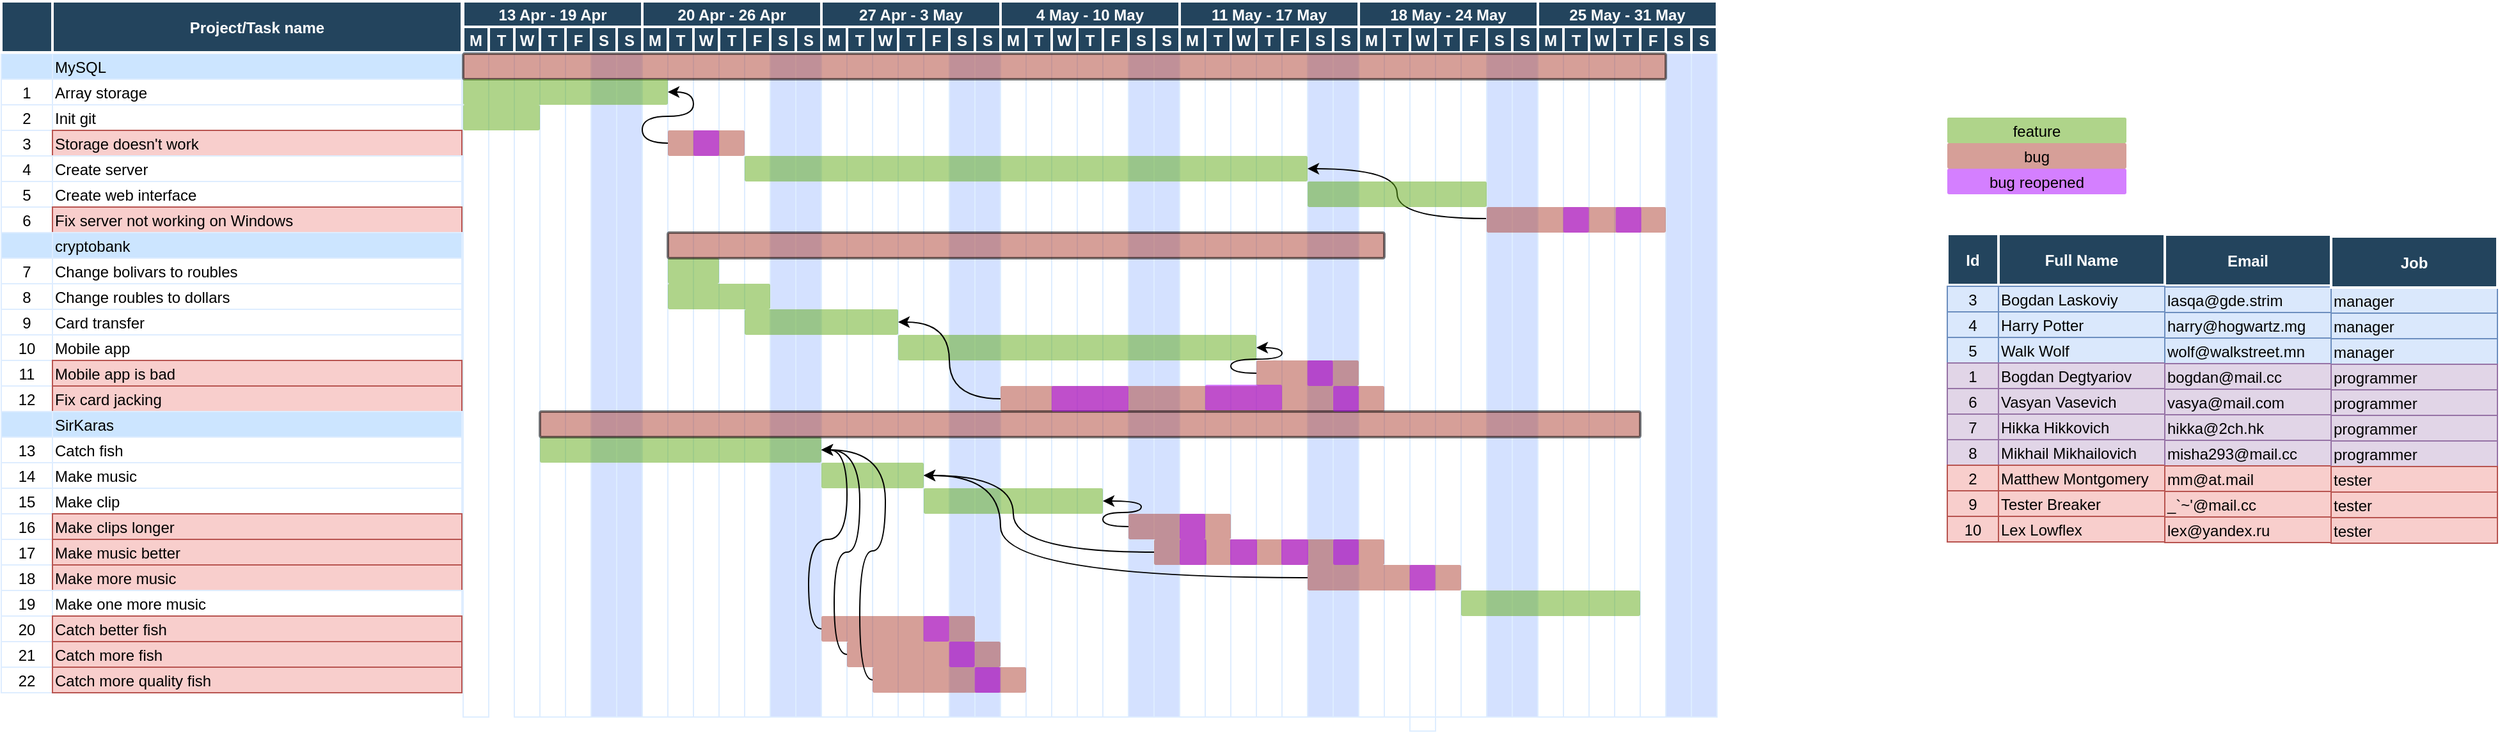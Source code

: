 <mxfile version="10.7.0" type="github"><diagram id="sPiFSer9G3Gj3i5RmoDb" name="Page-1"><mxGraphModel dx="526" dy="247" grid="1" gridSize="10" guides="1" tooltips="1" connect="1" arrows="1" fold="1" page="1" pageScale="1" pageWidth="827" pageHeight="1169" math="0" shadow="0"><root><mxCell id="0"/><mxCell id="1" parent="0"/><mxCell id="JUZjat0PNEvbsmvgzNyq-65" value="Full Name" style="fillColor=#23445D;strokeColor=#FFFFFF;strokeWidth=2;fontColor=#FFFFFF;fontStyle=1" vertex="1" parent="1"><mxGeometry x="1820" y="202" width="130" height="40" as="geometry"/></mxCell><mxCell id="JUZjat0PNEvbsmvgzNyq-66" value="Id" style="fillColor=#23445D;strokeColor=#FFFFFF;strokeWidth=2;fontColor=#FFFFFF;fontStyle=1" vertex="1" parent="1"><mxGeometry x="1780.0" y="202" width="40" height="40" as="geometry"/></mxCell><mxCell id="JUZjat0PNEvbsmvgzNyq-78" value="Email" style="fillColor=#23445D;strokeColor=#FFFFFF;strokeWidth=2;fontColor=#FFFFFF;fontStyle=1" vertex="1" parent="1"><mxGeometry x="1950" y="202.5" width="130" height="40" as="geometry"/></mxCell><mxCell id="yR-0nHCI41G1WMCRhAzL-170" value="" style="strokeColor=#DEEDFF" parent="1" vertex="1"><mxGeometry x="1400.0" y="60.0" width="20" height="520" as="geometry"/></mxCell><mxCell id="yR-0nHCI41G1WMCRhAzL-281" value="M" style="fillColor=#23445D;strokeColor=#FFFFFF;strokeWidth=2;fontColor=#FFFFFF;fontStyle=1" parent="1" vertex="1"><mxGeometry x="620.0" y="40.0" width="20" height="20" as="geometry"/></mxCell><mxCell id="yR-0nHCI41G1WMCRhAzL-6" value="" style="strokeColor=#DEEDFF" parent="1" vertex="1"><mxGeometry x="620.0" y="60.0" width="20" height="520" as="geometry"/></mxCell><mxCell id="yR-0nHCI41G1WMCRhAzL-7" value="" style="strokeColor=#DEEDFF;fillColor=#CCE5FF" parent="1" vertex="1"><mxGeometry x="259.0" y="61.0" width="40" height="20" as="geometry"/></mxCell><mxCell id="yR-0nHCI41G1WMCRhAzL-8" value="MySQL" style="align=left;strokeColor=#DEEDFF;fillColor=#CCE5FF" parent="1" vertex="1"><mxGeometry x="299.0" y="61.0" width="320.0" height="20" as="geometry"/></mxCell><mxCell id="yR-0nHCI41G1WMCRhAzL-12" value="1" style="strokeColor=#DEEDFF" parent="1" vertex="1"><mxGeometry x="259.0" y="81.0" width="40" height="20" as="geometry"/></mxCell><mxCell id="yR-0nHCI41G1WMCRhAzL-13" value="Array storage" style="align=left;strokeColor=#DEEDFF" parent="1" vertex="1"><mxGeometry x="299.0" y="81.0" width="320.0" height="20.0" as="geometry"/></mxCell><mxCell id="yR-0nHCI41G1WMCRhAzL-17" value="2" style="strokeColor=#DEEDFF" parent="1" vertex="1"><mxGeometry x="259.0" y="101.0" width="40" height="20" as="geometry"/></mxCell><mxCell id="yR-0nHCI41G1WMCRhAzL-18" value="Init git" style="align=left;strokeColor=#DEEDFF" parent="1" vertex="1"><mxGeometry x="299.0" y="101.0" width="320" height="20" as="geometry"/></mxCell><mxCell id="yR-0nHCI41G1WMCRhAzL-22" value="3" style="strokeColor=#DEEDFF" parent="1" vertex="1"><mxGeometry x="259.0" y="121.0" width="40" height="20" as="geometry"/></mxCell><mxCell id="yR-0nHCI41G1WMCRhAzL-23" value="Storage doesn't work" style="align=left;strokeColor=#b85450;fillColor=#f8cecc;" parent="1" vertex="1"><mxGeometry x="299.0" y="121.0" width="320.0" height="20" as="geometry"/></mxCell><mxCell id="yR-0nHCI41G1WMCRhAzL-27" value="4" style="strokeColor=#DEEDFF" parent="1" vertex="1"><mxGeometry x="259.0" y="141.0" width="40" height="20" as="geometry"/></mxCell><mxCell id="yR-0nHCI41G1WMCRhAzL-28" value="Create server" style="align=left;strokeColor=#DEEDFF" parent="1" vertex="1"><mxGeometry x="299.0" y="141.0" width="320.0" height="20" as="geometry"/></mxCell><mxCell id="yR-0nHCI41G1WMCRhAzL-32" value="5" style="strokeColor=#DEEDFF" parent="1" vertex="1"><mxGeometry x="259.0" y="161.0" width="40" height="20" as="geometry"/></mxCell><mxCell id="yR-0nHCI41G1WMCRhAzL-33" value="Create web interface" style="align=left;strokeColor=#DEEDFF" parent="1" vertex="1"><mxGeometry x="299.0" y="161.0" width="320.0" height="20" as="geometry"/></mxCell><mxCell id="yR-0nHCI41G1WMCRhAzL-37" value="6" style="strokeColor=#DEEDFF" parent="1" vertex="1"><mxGeometry x="259.0" y="181.0" width="40" height="20" as="geometry"/></mxCell><mxCell id="yR-0nHCI41G1WMCRhAzL-38" value="Fix server not working on Windows" style="align=left;strokeColor=#b85450;fillColor=#f8cecc;" parent="1" vertex="1"><mxGeometry x="299.0" y="181.0" width="320.0" height="20" as="geometry"/></mxCell><mxCell id="yR-0nHCI41G1WMCRhAzL-42" value="" style="strokeColor=#DEEDFF;fillColor=#CCE5FF" parent="1" vertex="1"><mxGeometry x="259.0" y="201.0" width="40" height="20" as="geometry"/></mxCell><mxCell id="yR-0nHCI41G1WMCRhAzL-43" value="cryptobank" style="align=left;strokeColor=#DEEDFF;fillColor=#CCE5FF" parent="1" vertex="1"><mxGeometry x="299.0" y="201.0" width="320.0" height="20.0" as="geometry"/></mxCell><mxCell id="yR-0nHCI41G1WMCRhAzL-47" value="7" style="strokeColor=#DEEDFF" parent="1" vertex="1"><mxGeometry x="259.0" y="221.0" width="40" height="20" as="geometry"/></mxCell><mxCell id="yR-0nHCI41G1WMCRhAzL-48" value="Change bolivars to roubles" style="align=left;strokeColor=#DEEDFF" parent="1" vertex="1"><mxGeometry x="299.0" y="221.0" width="320.0" height="20" as="geometry"/></mxCell><mxCell id="yR-0nHCI41G1WMCRhAzL-52" value="8" style="strokeColor=#DEEDFF" parent="1" vertex="1"><mxGeometry x="259.0" y="241.0" width="40" height="20" as="geometry"/></mxCell><mxCell id="yR-0nHCI41G1WMCRhAzL-53" value="Change roubles to dollars" style="align=left;strokeColor=#DEEDFF" parent="1" vertex="1"><mxGeometry x="299.0" y="241.0" width="320.0" height="20" as="geometry"/></mxCell><mxCell id="yR-0nHCI41G1WMCRhAzL-57" value="9" style="strokeColor=#DEEDFF" parent="1" vertex="1"><mxGeometry x="259.0" y="261.0" width="40" height="20" as="geometry"/></mxCell><mxCell id="yR-0nHCI41G1WMCRhAzL-58" value="Card transfer" style="align=left;strokeColor=#DEEDFF" parent="1" vertex="1"><mxGeometry x="299.0" y="261.0" width="320" height="20" as="geometry"/></mxCell><mxCell id="yR-0nHCI41G1WMCRhAzL-62" value="10" style="strokeColor=#DEEDFF" parent="1" vertex="1"><mxGeometry x="259.0" y="281.0" width="40" height="20" as="geometry"/></mxCell><mxCell id="yR-0nHCI41G1WMCRhAzL-63" value="Mobile app" style="align=left;strokeColor=#DEEDFF" parent="1" vertex="1"><mxGeometry x="299.0" y="281.0" width="320" height="20" as="geometry"/></mxCell><mxCell id="yR-0nHCI41G1WMCRhAzL-67" value="11" style="strokeColor=#DEEDFF" parent="1" vertex="1"><mxGeometry x="259.0" y="301.0" width="40" height="20" as="geometry"/></mxCell><mxCell id="yR-0nHCI41G1WMCRhAzL-68" value="Mobile app is bad" style="align=left;strokeColor=#b85450;fillColor=#f8cecc;" parent="1" vertex="1"><mxGeometry x="299.0" y="301.0" width="320.0" height="20" as="geometry"/></mxCell><mxCell id="yR-0nHCI41G1WMCRhAzL-72" value="12" style="strokeColor=#DEEDFF;fillColor=#FFFFFF" parent="1" vertex="1"><mxGeometry x="259" y="321.0" width="40" height="20" as="geometry"/></mxCell><mxCell id="yR-0nHCI41G1WMCRhAzL-73" value="Fix card jacking" style="align=left;strokeColor=#b85450;fillColor=#f8cecc;" parent="1" vertex="1"><mxGeometry x="299" y="321.0" width="320.0" height="20" as="geometry"/></mxCell><mxCell id="yR-0nHCI41G1WMCRhAzL-77" value="" style="strokeColor=#DEEDFF;fillColor=#CCE5FF" parent="1" vertex="1"><mxGeometry x="259" y="341.0" width="40" height="20" as="geometry"/></mxCell><mxCell id="yR-0nHCI41G1WMCRhAzL-78" value="SirKaras" style="align=left;strokeColor=#DEEDFF;fillColor=#CCE5FF" parent="1" vertex="1"><mxGeometry x="299" y="341.0" width="320.0" height="20" as="geometry"/></mxCell><mxCell id="yR-0nHCI41G1WMCRhAzL-82" value="13" style="strokeColor=#DEEDFF" parent="1" vertex="1"><mxGeometry x="259.0" y="361.0" width="40" height="20" as="geometry"/></mxCell><mxCell id="yR-0nHCI41G1WMCRhAzL-83" value="Catch fish" style="align=left;strokeColor=#DEEDFF" parent="1" vertex="1"><mxGeometry x="299.0" y="361.0" width="320.0" height="20" as="geometry"/></mxCell><mxCell id="yR-0nHCI41G1WMCRhAzL-87" value="14" style="strokeColor=#DEEDFF" parent="1" vertex="1"><mxGeometry x="259.0" y="381.0" width="40" height="20" as="geometry"/></mxCell><mxCell id="yR-0nHCI41G1WMCRhAzL-88" value="Make music" style="align=left;strokeColor=#DEEDFF" parent="1" vertex="1"><mxGeometry x="299.0" y="381.0" width="320.0" height="20" as="geometry"/></mxCell><mxCell id="yR-0nHCI41G1WMCRhAzL-92" value="15" style="strokeColor=#DEEDFF" parent="1" vertex="1"><mxGeometry x="259.0" y="401.0" width="40" height="20" as="geometry"/></mxCell><mxCell id="yR-0nHCI41G1WMCRhAzL-93" value="Make clip" style="align=left;strokeColor=#DEEDFF" parent="1" vertex="1"><mxGeometry x="299.0" y="401.0" width="320.0" height="20" as="geometry"/></mxCell><mxCell id="yR-0nHCI41G1WMCRhAzL-97" value="16" style="strokeColor=#DEEDFF" parent="1" vertex="1"><mxGeometry x="259.0" y="421.0" width="40" height="20" as="geometry"/></mxCell><mxCell id="yR-0nHCI41G1WMCRhAzL-98" value="Make clips longer" style="align=left;strokeColor=#b85450;fillColor=#f8cecc;" parent="1" vertex="1"><mxGeometry x="299.0" y="421.0" width="320.0" height="20" as="geometry"/></mxCell><mxCell id="yR-0nHCI41G1WMCRhAzL-102" value="17" style="strokeColor=#DEEDFF" parent="1" vertex="1"><mxGeometry x="259.0" y="441.0" width="40" height="20" as="geometry"/></mxCell><mxCell id="yR-0nHCI41G1WMCRhAzL-103" value="Make music better" style="align=left;strokeColor=#b85450;fillColor=#f8cecc;" parent="1" vertex="1"><mxGeometry x="299.0" y="441.0" width="320.0" height="20" as="geometry"/></mxCell><mxCell id="yR-0nHCI41G1WMCRhAzL-107" value="18" style="strokeColor=#DEEDFF" parent="1" vertex="1"><mxGeometry x="259.0" y="461.0" width="40" height="20" as="geometry"/></mxCell><mxCell id="yR-0nHCI41G1WMCRhAzL-108" value="Make more music" style="align=left;strokeColor=#b85450;fillColor=#f8cecc;" parent="1" vertex="1"><mxGeometry x="299.0" y="461.0" width="320.0" height="20" as="geometry"/></mxCell><mxCell id="yR-0nHCI41G1WMCRhAzL-112" value="19" style="strokeColor=#DEEDFF" parent="1" vertex="1"><mxGeometry x="259.0" y="481.0" width="40" height="20" as="geometry"/></mxCell><mxCell id="yR-0nHCI41G1WMCRhAzL-113" value="Make one more music" style="align=left;strokeColor=#DEEDFF" parent="1" vertex="1"><mxGeometry x="299.0" y="481.0" width="320.0" height="20" as="geometry"/></mxCell><mxCell id="yR-0nHCI41G1WMCRhAzL-117" value="20" style="strokeColor=#DEEDFF" parent="1" vertex="1"><mxGeometry x="259.0" y="501.0" width="40" height="20" as="geometry"/></mxCell><mxCell id="yR-0nHCI41G1WMCRhAzL-118" value="Catch better fish" style="align=left;strokeColor=#b85450;fillColor=#f8cecc;" parent="1" vertex="1"><mxGeometry x="299.0" y="501.0" width="320.0" height="20" as="geometry"/></mxCell><mxCell id="yR-0nHCI41G1WMCRhAzL-122" value="21" style="strokeColor=#DEEDFF" parent="1" vertex="1"><mxGeometry x="259.0" y="521.0" width="40" height="20" as="geometry"/></mxCell><mxCell id="yR-0nHCI41G1WMCRhAzL-123" value="Catch more fish" style="align=left;strokeColor=#b85450;fillColor=#f8cecc;" parent="1" vertex="1"><mxGeometry x="299.0" y="521.0" width="320.0" height="20" as="geometry"/></mxCell><mxCell id="yR-0nHCI41G1WMCRhAzL-127" value="22" style="strokeColor=#DEEDFF" parent="1" vertex="1"><mxGeometry x="259.0" y="541.0" width="40" height="20" as="geometry"/></mxCell><mxCell id="yR-0nHCI41G1WMCRhAzL-128" value="Catch more quality fish" style="align=left;strokeColor=#b85450;fillColor=#f8cecc;" parent="1" vertex="1"><mxGeometry x="299.0" y="541.0" width="320.0" height="20" as="geometry"/></mxCell><mxCell id="yR-0nHCI41G1WMCRhAzL-132" value="" style="strokeColor=#DEEDFF" parent="1" vertex="1"><mxGeometry x="1360.0" y="71.0" width="20" height="520" as="geometry"/></mxCell><mxCell id="yR-0nHCI41G1WMCRhAzL-133" value="" style="strokeColor=#DEEDFF" parent="1" vertex="1"><mxGeometry x="660.0" y="60.0" width="20" height="520" as="geometry"/></mxCell><mxCell id="yR-0nHCI41G1WMCRhAzL-134" value="" style="strokeColor=#DEEDFF" parent="1" vertex="1"><mxGeometry x="680.0" y="60.0" width="20" height="520" as="geometry"/></mxCell><mxCell id="yR-0nHCI41G1WMCRhAzL-135" value="" style="strokeColor=#DEEDFF" parent="1" vertex="1"><mxGeometry x="700.0" y="60.0" width="20" height="520" as="geometry"/></mxCell><mxCell id="yR-0nHCI41G1WMCRhAzL-136" value="" style="strokeColor=#DEEDFF;fillColor=#D4E1FF" parent="1" vertex="1"><mxGeometry x="720.0" y="60.0" width="20" height="520" as="geometry"/></mxCell><mxCell id="yR-0nHCI41G1WMCRhAzL-137" value="" style="strokeColor=#DEEDFF;fillColor=#D4E1FF" parent="1" vertex="1"><mxGeometry x="740.0" y="60.0" width="20" height="520" as="geometry"/></mxCell><mxCell id="yR-0nHCI41G1WMCRhAzL-138" value="" style="strokeColor=#DEEDFF" parent="1" vertex="1"><mxGeometry x="760.0" y="60.0" width="20" height="520" as="geometry"/></mxCell><mxCell id="yR-0nHCI41G1WMCRhAzL-139" value="" style="strokeColor=#DEEDFF" parent="1" vertex="1"><mxGeometry x="780.0" y="60.0" width="20" height="520" as="geometry"/></mxCell><mxCell id="yR-0nHCI41G1WMCRhAzL-140" value="" style="strokeColor=#DEEDFF" parent="1" vertex="1"><mxGeometry x="800.0" y="60.0" width="20" height="520" as="geometry"/></mxCell><mxCell id="yR-0nHCI41G1WMCRhAzL-141" value="" style="strokeColor=#DEEDFF" parent="1" vertex="1"><mxGeometry x="820.0" y="60.0" width="20" height="520" as="geometry"/></mxCell><mxCell id="yR-0nHCI41G1WMCRhAzL-142" value="" style="strokeColor=#DEEDFF" parent="1" vertex="1"><mxGeometry x="840.0" y="60.0" width="20" height="520" as="geometry"/></mxCell><mxCell id="yR-0nHCI41G1WMCRhAzL-143" value="" style="strokeColor=#DEEDFF;fillColor=#D4E1FF" parent="1" vertex="1"><mxGeometry x="860.0" y="60.0" width="20" height="520" as="geometry"/></mxCell><mxCell id="yR-0nHCI41G1WMCRhAzL-144" value="" style="strokeColor=#DEEDFF;fillColor=#D4E1FF" parent="1" vertex="1"><mxGeometry x="880.0" y="60.0" width="20" height="520" as="geometry"/></mxCell><mxCell id="yR-0nHCI41G1WMCRhAzL-145" value="" style="strokeColor=#DEEDFF" parent="1" vertex="1"><mxGeometry x="900.0" y="60.0" width="20" height="520" as="geometry"/></mxCell><mxCell id="yR-0nHCI41G1WMCRhAzL-146" value="" style="strokeColor=#DEEDFF" parent="1" vertex="1"><mxGeometry x="920.0" y="60.0" width="20" height="520" as="geometry"/></mxCell><mxCell id="yR-0nHCI41G1WMCRhAzL-147" value="" style="strokeColor=#DEEDFF" parent="1" vertex="1"><mxGeometry x="940.0" y="60.0" width="20" height="520" as="geometry"/></mxCell><mxCell id="yR-0nHCI41G1WMCRhAzL-148" value="" style="strokeColor=#DEEDFF" parent="1" vertex="1"><mxGeometry x="960.0" y="60.0" width="20" height="520" as="geometry"/></mxCell><mxCell id="yR-0nHCI41G1WMCRhAzL-149" value="" style="strokeColor=#DEEDFF" parent="1" vertex="1"><mxGeometry x="980.0" y="60.0" width="20" height="520" as="geometry"/></mxCell><mxCell id="yR-0nHCI41G1WMCRhAzL-150" value="" style="strokeColor=#DEEDFF;fillColor=#D4E1FF" parent="1" vertex="1"><mxGeometry x="1000.0" y="60.0" width="20" height="520" as="geometry"/></mxCell><mxCell id="yR-0nHCI41G1WMCRhAzL-151" value="" style="strokeColor=#DEEDFF;fillColor=#D4E1FF" parent="1" vertex="1"><mxGeometry x="1020.0" y="60.0" width="20" height="520" as="geometry"/></mxCell><mxCell id="yR-0nHCI41G1WMCRhAzL-152" value="" style="strokeColor=#DEEDFF" parent="1" vertex="1"><mxGeometry x="1040.0" y="60.0" width="20" height="520" as="geometry"/></mxCell><mxCell id="yR-0nHCI41G1WMCRhAzL-153" value="" style="strokeColor=#DEEDFF" parent="1" vertex="1"><mxGeometry x="1060.0" y="60.0" width="20" height="520" as="geometry"/></mxCell><mxCell id="yR-0nHCI41G1WMCRhAzL-154" value="" style="strokeColor=#DEEDFF" parent="1" vertex="1"><mxGeometry x="1080.0" y="60.0" width="20" height="520" as="geometry"/></mxCell><mxCell id="yR-0nHCI41G1WMCRhAzL-155" value="" style="strokeColor=#DEEDFF" parent="1" vertex="1"><mxGeometry x="1100.0" y="60.0" width="20" height="520" as="geometry"/></mxCell><mxCell id="yR-0nHCI41G1WMCRhAzL-156" value="" style="strokeColor=#DEEDFF" parent="1" vertex="1"><mxGeometry x="1120.0" y="60.0" width="20" height="520" as="geometry"/></mxCell><mxCell id="yR-0nHCI41G1WMCRhAzL-157" value="" style="strokeColor=#DEEDFF;fillColor=#D4E1FF" parent="1" vertex="1"><mxGeometry x="1140.0" y="60.0" width="20" height="520" as="geometry"/></mxCell><mxCell id="yR-0nHCI41G1WMCRhAzL-158" value="" style="strokeColor=#DEEDFF;fillColor=#D4E1FF" parent="1" vertex="1"><mxGeometry x="1160.0" y="60.0" width="20" height="520" as="geometry"/></mxCell><mxCell id="yR-0nHCI41G1WMCRhAzL-159" value="" style="strokeColor=#DEEDFF" parent="1" vertex="1"><mxGeometry x="1180.0" y="60.0" width="20" height="520" as="geometry"/></mxCell><mxCell id="yR-0nHCI41G1WMCRhAzL-160" value="" style="strokeColor=#DEEDFF" parent="1" vertex="1"><mxGeometry x="1200.0" y="60.0" width="20" height="520" as="geometry"/></mxCell><mxCell id="yR-0nHCI41G1WMCRhAzL-161" value="" style="strokeColor=#DEEDFF" parent="1" vertex="1"><mxGeometry x="1220.0" y="60.0" width="20" height="520" as="geometry"/></mxCell><mxCell id="yR-0nHCI41G1WMCRhAzL-162" value="" style="strokeColor=#DEEDFF" parent="1" vertex="1"><mxGeometry x="1240.0" y="60.0" width="20" height="520" as="geometry"/></mxCell><mxCell id="yR-0nHCI41G1WMCRhAzL-163" value="" style="strokeColor=#DEEDFF" parent="1" vertex="1"><mxGeometry x="1260.0" y="60.0" width="20" height="520" as="geometry"/></mxCell><mxCell id="yR-0nHCI41G1WMCRhAzL-164" value="" style="strokeColor=#DEEDFF;fillColor=#D4E1FF" parent="1" vertex="1"><mxGeometry x="1280.0" y="60.0" width="20" height="520" as="geometry"/></mxCell><mxCell id="yR-0nHCI41G1WMCRhAzL-165" value="" style="strokeColor=#DEEDFF;fillColor=#D4E1FF" parent="1" vertex="1"><mxGeometry x="1300.0" y="60.0" width="20" height="520" as="geometry"/></mxCell><mxCell id="yR-0nHCI41G1WMCRhAzL-166" value="" style="strokeColor=#DEEDFF" parent="1" vertex="1"><mxGeometry x="1320.0" y="60.0" width="20" height="520" as="geometry"/></mxCell><mxCell id="yR-0nHCI41G1WMCRhAzL-167" value="" style="strokeColor=#DEEDFF" parent="1" vertex="1"><mxGeometry x="1340.0" y="60.0" width="20" height="520" as="geometry"/></mxCell><mxCell id="yR-0nHCI41G1WMCRhAzL-168" value="" style="strokeColor=#DEEDFF" parent="1" vertex="1"><mxGeometry x="1360.0" y="60.0" width="20" height="520" as="geometry"/></mxCell><mxCell id="yR-0nHCI41G1WMCRhAzL-169" value="" style="strokeColor=#DEEDFF" parent="1" vertex="1"><mxGeometry x="1380.0" y="60.0" width="20" height="520" as="geometry"/></mxCell><mxCell id="JUZjat0PNEvbsmvgzNyq-3" style="edgeStyle=orthogonalEdgeStyle;curved=1;orthogonalLoop=1;jettySize=auto;html=1;exitX=1;exitY=0.25;exitDx=0;exitDy=0;entryX=1;entryY=0.5;entryDx=0;entryDy=0;entryPerimeter=0;" edge="1" parent="1" source="yR-0nHCI41G1WMCRhAzL-170" target="yR-0nHCI41G1WMCRhAzL-251"><mxGeometry relative="1" as="geometry"><Array as="points"><mxPoint x="1350" y="190"/><mxPoint x="1350" y="151"/></Array></mxGeometry></mxCell><mxCell id="yR-0nHCI41G1WMCRhAzL-171" value="" style="strokeColor=#DEEDFF;fillColor=#D4E1FF" parent="1" vertex="1"><mxGeometry x="1420.0" y="60.0" width="20" height="520" as="geometry"/></mxCell><mxCell id="yR-0nHCI41G1WMCRhAzL-172" value="" style="strokeColor=#DEEDFF;fillColor=#D4E1FF" parent="1" vertex="1"><mxGeometry x="1440.0" y="60.0" width="20" height="520" as="geometry"/></mxCell><mxCell id="yR-0nHCI41G1WMCRhAzL-173" value="" style="strokeColor=#DEEDFF" parent="1" vertex="1"><mxGeometry x="1460.0" y="60.0" width="20" height="520" as="geometry"/></mxCell><mxCell id="yR-0nHCI41G1WMCRhAzL-174" value="" style="strokeColor=#DEEDFF" parent="1" vertex="1"><mxGeometry x="1480.0" y="60.0" width="20" height="520" as="geometry"/></mxCell><mxCell id="yR-0nHCI41G1WMCRhAzL-175" value="" style="strokeColor=#DEEDFF" parent="1" vertex="1"><mxGeometry x="1500.0" y="60.0" width="20" height="520" as="geometry"/></mxCell><mxCell id="yR-0nHCI41G1WMCRhAzL-176" value="" style="strokeColor=#DEEDFF" parent="1" vertex="1"><mxGeometry x="1520.0" y="60.0" width="20" height="520" as="geometry"/></mxCell><mxCell id="yR-0nHCI41G1WMCRhAzL-177" value="" style="strokeColor=#DEEDFF" parent="1" vertex="1"><mxGeometry x="1540.0" y="60.0" width="20" height="520" as="geometry"/></mxCell><mxCell id="yR-0nHCI41G1WMCRhAzL-178" value="" style="strokeColor=#DEEDFF;fillColor=#D4E1FF" parent="1" vertex="1"><mxGeometry x="1560.0" y="60.0" width="20" height="520" as="geometry"/></mxCell><mxCell id="yR-0nHCI41G1WMCRhAzL-179" value="" style="strokeColor=#DEEDFF;fillColor=#D4E1FF" parent="1" vertex="1"><mxGeometry x="1580.0" y="60.0" width="20" height="520" as="geometry"/></mxCell><mxCell id="yR-0nHCI41G1WMCRhAzL-180" value="Project/Task name" style="fillColor=#23445D;strokeColor=#FFFFFF;strokeWidth=2;fontColor=#FFFFFF;fontStyle=1" parent="1" vertex="1"><mxGeometry x="299.0" y="20" width="320" height="40" as="geometry"/></mxCell><mxCell id="yR-0nHCI41G1WMCRhAzL-181" value="" style="fillColor=#23445D;strokeColor=#FFFFFF;strokeWidth=2;fontColor=#FFFFFF;fontStyle=1" parent="1" vertex="1"><mxGeometry x="259.0" y="20" width="40" height="40" as="geometry"/></mxCell><mxCell id="yR-0nHCI41G1WMCRhAzL-182" value="13 Apr - 19 Apr" style="fillColor=#23445D;strokeColor=#FFFFFF;strokeWidth=2;fontColor=#FFFFFF;fontStyle=1" parent="1" vertex="1"><mxGeometry x="620.0" y="20.0" width="140" height="20" as="geometry"/></mxCell><mxCell id="yR-0nHCI41G1WMCRhAzL-184" value="T" style="fillColor=#23445D;strokeColor=#FFFFFF;strokeWidth=2;fontColor=#FFFFFF;fontStyle=1" parent="1" vertex="1"><mxGeometry x="640.0" y="40.0" width="20" height="20" as="geometry"/></mxCell><mxCell id="yR-0nHCI41G1WMCRhAzL-185" value="W" style="fillColor=#23445D;strokeColor=#FFFFFF;strokeWidth=2;fontColor=#FFFFFF;fontStyle=1" parent="1" vertex="1"><mxGeometry x="660.0" y="40.0" width="20" height="20" as="geometry"/></mxCell><mxCell id="yR-0nHCI41G1WMCRhAzL-186" value="T" style="fillColor=#23445D;strokeColor=#FFFFFF;strokeWidth=2;fontColor=#FFFFFF;fontStyle=1" parent="1" vertex="1"><mxGeometry x="680.0" y="40.0" width="20" height="20" as="geometry"/></mxCell><mxCell id="yR-0nHCI41G1WMCRhAzL-187" value="F" style="fillColor=#23445D;strokeColor=#FFFFFF;strokeWidth=2;fontColor=#FFFFFF;fontStyle=1" parent="1" vertex="1"><mxGeometry x="700.0" y="40.0" width="20" height="20" as="geometry"/></mxCell><mxCell id="yR-0nHCI41G1WMCRhAzL-188" value="S" style="fillColor=#23445D;strokeColor=#FFFFFF;strokeWidth=2;fontColor=#FFFFFF;fontStyle=1" parent="1" vertex="1"><mxGeometry x="720.0" y="40.0" width="20" height="20" as="geometry"/></mxCell><mxCell id="yR-0nHCI41G1WMCRhAzL-189" value="S" style="fillColor=#23445D;strokeColor=#FFFFFF;strokeWidth=2;fontColor=#FFFFFF;fontStyle=1" parent="1" vertex="1"><mxGeometry x="740.0" y="40.0" width="20" height="20" as="geometry"/></mxCell><mxCell id="yR-0nHCI41G1WMCRhAzL-193" value="20 Apr - 26 Apr" style="fillColor=#23445D;strokeColor=#FFFFFF;strokeWidth=2;fontColor=#FFFFFF;fontStyle=1" parent="1" vertex="1"><mxGeometry x="760.0" y="20.0" width="140" height="20" as="geometry"/></mxCell><mxCell id="yR-0nHCI41G1WMCRhAzL-194" value="M" style="fillColor=#23445D;strokeColor=#FFFFFF;strokeWidth=2;fontColor=#FFFFFF;fontStyle=1" parent="1" vertex="1"><mxGeometry x="760.0" y="40.0" width="20" height="20" as="geometry"/></mxCell><mxCell id="yR-0nHCI41G1WMCRhAzL-195" value="T" style="fillColor=#23445D;strokeColor=#FFFFFF;strokeWidth=2;fontColor=#FFFFFF;fontStyle=1" parent="1" vertex="1"><mxGeometry x="780.0" y="40.0" width="20" height="20" as="geometry"/></mxCell><mxCell id="yR-0nHCI41G1WMCRhAzL-196" value="W" style="fillColor=#23445D;strokeColor=#FFFFFF;strokeWidth=2;fontColor=#FFFFFF;fontStyle=1" parent="1" vertex="1"><mxGeometry x="800.0" y="40.0" width="20" height="20" as="geometry"/></mxCell><mxCell id="yR-0nHCI41G1WMCRhAzL-197" value="T" style="fillColor=#23445D;strokeColor=#FFFFFF;strokeWidth=2;fontColor=#FFFFFF;fontStyle=1" parent="1" vertex="1"><mxGeometry x="820.0" y="40.0" width="20" height="20" as="geometry"/></mxCell><mxCell id="yR-0nHCI41G1WMCRhAzL-198" value="F" style="fillColor=#23445D;strokeColor=#FFFFFF;strokeWidth=2;fontColor=#FFFFFF;fontStyle=1" parent="1" vertex="1"><mxGeometry x="840.0" y="40.0" width="20" height="20" as="geometry"/></mxCell><mxCell id="yR-0nHCI41G1WMCRhAzL-199" value="S" style="fillColor=#23445D;strokeColor=#FFFFFF;strokeWidth=2;fontColor=#FFFFFF;fontStyle=1" parent="1" vertex="1"><mxGeometry x="860.0" y="40.0" width="20" height="20" as="geometry"/></mxCell><mxCell id="yR-0nHCI41G1WMCRhAzL-200" value="S" style="fillColor=#23445D;strokeColor=#FFFFFF;strokeWidth=2;fontColor=#FFFFFF;fontStyle=1" parent="1" vertex="1"><mxGeometry x="880.0" y="40.0" width="20" height="20" as="geometry"/></mxCell><mxCell id="yR-0nHCI41G1WMCRhAzL-201" value="27 Apr - 3 May" style="fillColor=#23445D;strokeColor=#FFFFFF;strokeWidth=2;fontColor=#FFFFFF;fontStyle=1" parent="1" vertex="1"><mxGeometry x="900.0" y="20.0" width="140" height="20" as="geometry"/></mxCell><mxCell id="yR-0nHCI41G1WMCRhAzL-202" value="M" style="fillColor=#23445D;strokeColor=#FFFFFF;strokeWidth=2;fontColor=#FFFFFF;fontStyle=1" parent="1" vertex="1"><mxGeometry x="900.0" y="40.0" width="20" height="20" as="geometry"/></mxCell><mxCell id="yR-0nHCI41G1WMCRhAzL-203" value="T" style="fillColor=#23445D;strokeColor=#FFFFFF;strokeWidth=2;fontColor=#FFFFFF;fontStyle=1" parent="1" vertex="1"><mxGeometry x="920.0" y="40.0" width="20" height="20" as="geometry"/></mxCell><mxCell id="yR-0nHCI41G1WMCRhAzL-204" value="W" style="fillColor=#23445D;strokeColor=#FFFFFF;strokeWidth=2;fontColor=#FFFFFF;fontStyle=1" parent="1" vertex="1"><mxGeometry x="940.0" y="40.0" width="20" height="20" as="geometry"/></mxCell><mxCell id="yR-0nHCI41G1WMCRhAzL-205" value="T" style="fillColor=#23445D;strokeColor=#FFFFFF;strokeWidth=2;fontColor=#FFFFFF;fontStyle=1" parent="1" vertex="1"><mxGeometry x="960.0" y="40.0" width="20" height="20" as="geometry"/></mxCell><mxCell id="yR-0nHCI41G1WMCRhAzL-206" value="F" style="fillColor=#23445D;strokeColor=#FFFFFF;strokeWidth=2;fontColor=#FFFFFF;fontStyle=1" parent="1" vertex="1"><mxGeometry x="980.0" y="40.0" width="20" height="20" as="geometry"/></mxCell><mxCell id="yR-0nHCI41G1WMCRhAzL-207" value="S" style="fillColor=#23445D;strokeColor=#FFFFFF;strokeWidth=2;fontColor=#FFFFFF;fontStyle=1" parent="1" vertex="1"><mxGeometry x="1000.0" y="40.0" width="20" height="20" as="geometry"/></mxCell><mxCell id="yR-0nHCI41G1WMCRhAzL-208" value="S" style="fillColor=#23445D;strokeColor=#FFFFFF;strokeWidth=2;fontColor=#FFFFFF;fontStyle=1" parent="1" vertex="1"><mxGeometry x="1020.0" y="40.0" width="20" height="20" as="geometry"/></mxCell><mxCell id="yR-0nHCI41G1WMCRhAzL-209" value="4 May - 10 May" style="fillColor=#23445D;strokeColor=#FFFFFF;strokeWidth=2;fontColor=#FFFFFF;fontStyle=1" parent="1" vertex="1"><mxGeometry x="1040.0" y="20.0" width="140" height="20" as="geometry"/></mxCell><mxCell id="yR-0nHCI41G1WMCRhAzL-210" value="M" style="fillColor=#23445D;strokeColor=#FFFFFF;strokeWidth=2;fontColor=#FFFFFF;fontStyle=1" parent="1" vertex="1"><mxGeometry x="1040.0" y="40.0" width="20" height="20" as="geometry"/></mxCell><mxCell id="yR-0nHCI41G1WMCRhAzL-211" value="T" style="fillColor=#23445D;strokeColor=#FFFFFF;strokeWidth=2;fontColor=#FFFFFF;fontStyle=1" parent="1" vertex="1"><mxGeometry x="1060.0" y="40.0" width="20" height="20" as="geometry"/></mxCell><mxCell id="yR-0nHCI41G1WMCRhAzL-212" value="W" style="fillColor=#23445D;strokeColor=#FFFFFF;strokeWidth=2;fontColor=#FFFFFF;fontStyle=1" parent="1" vertex="1"><mxGeometry x="1080.0" y="40.0" width="20" height="20" as="geometry"/></mxCell><mxCell id="yR-0nHCI41G1WMCRhAzL-213" value="T" style="fillColor=#23445D;strokeColor=#FFFFFF;strokeWidth=2;fontColor=#FFFFFF;fontStyle=1" parent="1" vertex="1"><mxGeometry x="1100.0" y="40.0" width="20" height="20" as="geometry"/></mxCell><mxCell id="yR-0nHCI41G1WMCRhAzL-214" value="F" style="fillColor=#23445D;strokeColor=#FFFFFF;strokeWidth=2;fontColor=#FFFFFF;fontStyle=1" parent="1" vertex="1"><mxGeometry x="1120.0" y="40" width="20" height="20" as="geometry"/></mxCell><mxCell id="yR-0nHCI41G1WMCRhAzL-215" value="S" style="fillColor=#23445D;strokeColor=#FFFFFF;strokeWidth=2;fontColor=#FFFFFF;fontStyle=1" parent="1" vertex="1"><mxGeometry x="1140.0" y="40" width="20" height="20" as="geometry"/></mxCell><mxCell id="yR-0nHCI41G1WMCRhAzL-216" value="S" style="fillColor=#23445D;strokeColor=#FFFFFF;strokeWidth=2;fontColor=#FFFFFF;fontStyle=1" parent="1" vertex="1"><mxGeometry x="1160.0" y="40" width="20" height="20" as="geometry"/></mxCell><mxCell id="yR-0nHCI41G1WMCRhAzL-217" value="11 May - 17 May" style="fillColor=#23445D;strokeColor=#FFFFFF;strokeWidth=2;fontColor=#FFFFFF;fontStyle=1" parent="1" vertex="1"><mxGeometry x="1180.0" y="20.0" width="140" height="20" as="geometry"/></mxCell><mxCell id="yR-0nHCI41G1WMCRhAzL-218" value="M" style="fillColor=#23445D;strokeColor=#FFFFFF;strokeWidth=2;fontColor=#FFFFFF;fontStyle=1" parent="1" vertex="1"><mxGeometry x="1180.0" y="40.0" width="20" height="20" as="geometry"/></mxCell><mxCell id="yR-0nHCI41G1WMCRhAzL-219" value="T" style="fillColor=#23445D;strokeColor=#FFFFFF;strokeWidth=2;fontColor=#FFFFFF;fontStyle=1" parent="1" vertex="1"><mxGeometry x="1200.0" y="40.0" width="20" height="20" as="geometry"/></mxCell><mxCell id="yR-0nHCI41G1WMCRhAzL-220" value="W" style="fillColor=#23445D;strokeColor=#FFFFFF;strokeWidth=2;fontColor=#FFFFFF;fontStyle=1" parent="1" vertex="1"><mxGeometry x="1220.0" y="40.0" width="20" height="20" as="geometry"/></mxCell><mxCell id="yR-0nHCI41G1WMCRhAzL-221" value="T" style="fillColor=#23445D;strokeColor=#FFFFFF;strokeWidth=2;fontColor=#FFFFFF;fontStyle=1" parent="1" vertex="1"><mxGeometry x="1240.0" y="40.0" width="20" height="20" as="geometry"/></mxCell><mxCell id="yR-0nHCI41G1WMCRhAzL-222" value="F" style="fillColor=#23445D;strokeColor=#FFFFFF;strokeWidth=2;fontColor=#FFFFFF;fontStyle=1" parent="1" vertex="1"><mxGeometry x="1260.0" y="40" width="20" height="20" as="geometry"/></mxCell><mxCell id="yR-0nHCI41G1WMCRhAzL-223" value="S" style="fillColor=#23445D;strokeColor=#FFFFFF;strokeWidth=2;fontColor=#FFFFFF;fontStyle=1" parent="1" vertex="1"><mxGeometry x="1280.0" y="40" width="20" height="20" as="geometry"/></mxCell><mxCell id="yR-0nHCI41G1WMCRhAzL-224" value="S" style="fillColor=#23445D;strokeColor=#FFFFFF;strokeWidth=2;fontColor=#FFFFFF;fontStyle=1" parent="1" vertex="1"><mxGeometry x="1300.0" y="40" width="20" height="20" as="geometry"/></mxCell><mxCell id="yR-0nHCI41G1WMCRhAzL-225" value="18 May - 24 May" style="fillColor=#23445D;strokeColor=#FFFFFF;strokeWidth=2;fontColor=#FFFFFF;fontStyle=1" parent="1" vertex="1"><mxGeometry x="1320.0" y="20" width="140" height="20" as="geometry"/></mxCell><mxCell id="yR-0nHCI41G1WMCRhAzL-226" value="M" style="fillColor=#23445D;strokeColor=#FFFFFF;strokeWidth=2;fontColor=#FFFFFF;fontStyle=1" parent="1" vertex="1"><mxGeometry x="1320.0" y="40" width="20" height="20" as="geometry"/></mxCell><mxCell id="yR-0nHCI41G1WMCRhAzL-227" value="T" style="fillColor=#23445D;strokeColor=#FFFFFF;strokeWidth=2;fontColor=#FFFFFF;fontStyle=1" parent="1" vertex="1"><mxGeometry x="1340.0" y="40" width="20" height="20" as="geometry"/></mxCell><mxCell id="yR-0nHCI41G1WMCRhAzL-228" value="W" style="fillColor=#23445D;strokeColor=#FFFFFF;strokeWidth=2;fontColor=#FFFFFF;fontStyle=1" parent="1" vertex="1"><mxGeometry x="1360.0" y="40" width="20" height="20" as="geometry"/></mxCell><mxCell id="yR-0nHCI41G1WMCRhAzL-229" value="T" style="fillColor=#23445D;strokeColor=#FFFFFF;strokeWidth=2;fontColor=#FFFFFF;fontStyle=1" parent="1" vertex="1"><mxGeometry x="1380.0" y="40" width="20" height="20" as="geometry"/></mxCell><mxCell id="yR-0nHCI41G1WMCRhAzL-230" value="F" style="fillColor=#23445D;strokeColor=#FFFFFF;strokeWidth=2;fontColor=#FFFFFF;fontStyle=1" parent="1" vertex="1"><mxGeometry x="1400.0" y="40" width="20" height="20" as="geometry"/></mxCell><mxCell id="yR-0nHCI41G1WMCRhAzL-231" value="S" style="fillColor=#23445D;strokeColor=#FFFFFF;strokeWidth=2;fontColor=#FFFFFF;fontStyle=1" parent="1" vertex="1"><mxGeometry x="1420.0" y="40" width="20" height="20" as="geometry"/></mxCell><mxCell id="yR-0nHCI41G1WMCRhAzL-232" value="S" style="fillColor=#23445D;strokeColor=#FFFFFF;strokeWidth=2;fontColor=#FFFFFF;fontStyle=1" parent="1" vertex="1"><mxGeometry x="1440.0" y="40" width="20" height="20" as="geometry"/></mxCell><mxCell id="yR-0nHCI41G1WMCRhAzL-233" value="25 May - 31 May" style="fillColor=#23445D;strokeColor=#FFFFFF;strokeWidth=2;fontColor=#FFFFFF;fontStyle=1" parent="1" vertex="1"><mxGeometry x="1460.0" y="20.0" width="140" height="20" as="geometry"/></mxCell><mxCell id="yR-0nHCI41G1WMCRhAzL-234" value="M" style="fillColor=#23445D;strokeColor=#FFFFFF;strokeWidth=2;fontColor=#FFFFFF;fontStyle=1" parent="1" vertex="1"><mxGeometry x="1460.0" y="40.0" width="20" height="20" as="geometry"/></mxCell><mxCell id="yR-0nHCI41G1WMCRhAzL-235" value="T" style="fillColor=#23445D;strokeColor=#FFFFFF;strokeWidth=2;fontColor=#FFFFFF;fontStyle=1" parent="1" vertex="1"><mxGeometry x="1480.0" y="40.0" width="20" height="20" as="geometry"/></mxCell><mxCell id="yR-0nHCI41G1WMCRhAzL-236" value="W" style="fillColor=#23445D;strokeColor=#FFFFFF;strokeWidth=2;fontColor=#FFFFFF;fontStyle=1" parent="1" vertex="1"><mxGeometry x="1500.0" y="40.0" width="20" height="20" as="geometry"/></mxCell><mxCell id="yR-0nHCI41G1WMCRhAzL-237" value="T" style="fillColor=#23445D;strokeColor=#FFFFFF;strokeWidth=2;fontColor=#FFFFFF;fontStyle=1" parent="1" vertex="1"><mxGeometry x="1520.0" y="40.0" width="20" height="20" as="geometry"/></mxCell><mxCell id="yR-0nHCI41G1WMCRhAzL-238" value="F" style="fillColor=#23445D;strokeColor=#FFFFFF;strokeWidth=2;fontColor=#FFFFFF;fontStyle=1" parent="1" vertex="1"><mxGeometry x="1540.0" y="40.0" width="20" height="20" as="geometry"/></mxCell><mxCell id="yR-0nHCI41G1WMCRhAzL-239" value="S" style="fillColor=#23445D;strokeColor=#FFFFFF;strokeWidth=2;fontColor=#FFFFFF;fontStyle=1" parent="1" vertex="1"><mxGeometry x="1560.0" y="40.0" width="20" height="20" as="geometry"/></mxCell><mxCell id="yR-0nHCI41G1WMCRhAzL-240" value="S" style="fillColor=#23445D;strokeColor=#FFFFFF;strokeWidth=2;fontColor=#FFFFFF;fontStyle=1" parent="1" vertex="1"><mxGeometry x="1580.0" y="40.0" width="20" height="20" as="geometry"/></mxCell><mxCell id="yR-0nHCI41G1WMCRhAzL-241" value="" style="shape=mxgraph.flowchart.process;fillColor=#AE4132;strokeColor=#000000;strokeWidth=2;opacity=50" parent="1" vertex="1"><mxGeometry x="620.0" y="61.0" width="940.0" height="20.0" as="geometry"/></mxCell><mxCell id="yR-0nHCI41G1WMCRhAzL-244" value="" style="shape=mxgraph.flowchart.process;fillColor=#60a917;strokeColor=none;strokeWidth=2;opacity=50;fontColor=#ffffff;" parent="1" vertex="1"><mxGeometry x="620" y="101" width="60" height="20" as="geometry"/></mxCell><mxCell id="JUZjat0PNEvbsmvgzNyq-2" style="edgeStyle=orthogonalEdgeStyle;orthogonalLoop=1;jettySize=auto;html=1;exitX=0;exitY=0.5;exitDx=0;exitDy=0;exitPerimeter=0;entryX=1;entryY=0.5;entryDx=0;entryDy=0;entryPerimeter=0;curved=1;" edge="1" parent="1" source="yR-0nHCI41G1WMCRhAzL-245" target="yR-0nHCI41G1WMCRhAzL-284"><mxGeometry relative="1" as="geometry"><Array as="points"><mxPoint x="760" y="131"/><mxPoint x="760" y="110"/><mxPoint x="800" y="110"/><mxPoint x="800" y="91"/></Array></mxGeometry></mxCell><mxCell id="yR-0nHCI41G1WMCRhAzL-245" value="" style="shape=mxgraph.flowchart.process;fillColor=#AE4132;strokeColor=none;strokeWidth=2;opacity=50" parent="1" vertex="1"><mxGeometry x="780" y="121" width="60" height="20" as="geometry"/></mxCell><mxCell id="yR-0nHCI41G1WMCRhAzL-246" value="" style="shape=mxgraph.flowchart.process;fillColor=#60a917;strokeColor=none;strokeWidth=2;opacity=50;fontColor=#ffffff;" parent="1" vertex="1"><mxGeometry x="1280" y="161" width="140" height="20" as="geometry"/></mxCell><mxCell id="yR-0nHCI41G1WMCRhAzL-247" value="" style="shape=mxgraph.flowchart.process;fillColor=#AE4132;strokeColor=none;strokeWidth=2;opacity=50" parent="1" vertex="1"><mxGeometry x="1420" y="181" width="140" height="20" as="geometry"/></mxCell><mxCell id="yR-0nHCI41G1WMCRhAzL-251" value="" style="shape=mxgraph.flowchart.process;fillColor=#60a917;strokeColor=none;strokeWidth=2;opacity=50;fontColor=#ffffff;" parent="1" vertex="1"><mxGeometry x="840" y="141" width="440" height="20" as="geometry"/></mxCell><mxCell id="yR-0nHCI41G1WMCRhAzL-254" value="" style="shape=mxgraph.flowchart.process;fillColor=#60a917;strokeColor=none;strokeWidth=2;opacity=50;fontColor=#ffffff;" parent="1" vertex="1"><mxGeometry x="780.0" y="221.0" width="40" height="20.0" as="geometry"/></mxCell><mxCell id="yR-0nHCI41G1WMCRhAzL-255" value="" style="shape=mxgraph.flowchart.process;fillColor=#AE4132;strokeColor=#000000;strokeWidth=2;opacity=50" parent="1" vertex="1"><mxGeometry x="780.0" y="201.0" width="560" height="20.0" as="geometry"/></mxCell><mxCell id="yR-0nHCI41G1WMCRhAzL-256" value="" style="shape=mxgraph.flowchart.process;fillColor=#60a917;strokeColor=none;strokeWidth=2;opacity=50;fontColor=#ffffff;" parent="1" vertex="1"><mxGeometry x="780" y="241" width="80" height="20" as="geometry"/></mxCell><mxCell id="yR-0nHCI41G1WMCRhAzL-257" value="" style="shape=mxgraph.flowchart.process;fillColor=#60a917;strokeColor=none;strokeWidth=2;opacity=50;fontColor=#ffffff;" parent="1" vertex="1"><mxGeometry x="840" y="261" width="120" height="20" as="geometry"/></mxCell><mxCell id="yR-0nHCI41G1WMCRhAzL-258" value="" style="shape=mxgraph.flowchart.process;fillColor=#60a917;strokeColor=none;strokeWidth=2;opacity=50;fontColor=#ffffff;" parent="1" vertex="1"><mxGeometry x="960.0" y="281.0" width="280.0" height="20.0" as="geometry"/></mxCell><mxCell id="JUZjat0PNEvbsmvgzNyq-4" style="edgeStyle=orthogonalEdgeStyle;curved=1;orthogonalLoop=1;jettySize=auto;html=1;exitX=0;exitY=0.5;exitDx=0;exitDy=0;exitPerimeter=0;entryX=1;entryY=0.5;entryDx=0;entryDy=0;entryPerimeter=0;" edge="1" parent="1" source="yR-0nHCI41G1WMCRhAzL-259" target="yR-0nHCI41G1WMCRhAzL-258"><mxGeometry relative="1" as="geometry"><Array as="points"><mxPoint x="1220" y="311"/><mxPoint x="1220" y="300"/><mxPoint x="1260" y="300"/><mxPoint x="1260" y="291"/></Array></mxGeometry></mxCell><mxCell id="yR-0nHCI41G1WMCRhAzL-259" value="" style="shape=mxgraph.flowchart.process;fillColor=#AE4132;strokeColor=none;strokeWidth=2;opacity=50" parent="1" vertex="1"><mxGeometry x="1240.0" y="301.0" width="80.0" height="20.0" as="geometry"/></mxCell><mxCell id="JUZjat0PNEvbsmvgzNyq-91" style="edgeStyle=orthogonalEdgeStyle;curved=1;orthogonalLoop=1;jettySize=auto;html=1;exitX=0;exitY=0.5;exitDx=0;exitDy=0;exitPerimeter=0;entryX=1;entryY=0.5;entryDx=0;entryDy=0;entryPerimeter=0;fontColor=#000000;" edge="1" parent="1" source="yR-0nHCI41G1WMCRhAzL-260" target="yR-0nHCI41G1WMCRhAzL-257"><mxGeometry relative="1" as="geometry"/></mxCell><mxCell id="yR-0nHCI41G1WMCRhAzL-260" value="" style="shape=mxgraph.flowchart.process;fillColor=#AE4132;strokeColor=none;strokeWidth=2;opacity=50" parent="1" vertex="1"><mxGeometry x="1040" y="321" width="300" height="20" as="geometry"/></mxCell><mxCell id="yR-0nHCI41G1WMCRhAzL-261" value="" style="shape=mxgraph.flowchart.process;fillColor=#60a917;strokeColor=none;strokeWidth=2;opacity=50;fontColor=#ffffff;" parent="1" vertex="1"><mxGeometry x="680.0" y="361.0" width="220.0" height="20.0" as="geometry"/></mxCell><mxCell id="yR-0nHCI41G1WMCRhAzL-262" value="" style="shape=mxgraph.flowchart.process;fillColor=#60a917;strokeColor=none;strokeWidth=2;opacity=50;fontColor=#ffffff;" parent="1" vertex="1"><mxGeometry x="900.0" y="381.0" width="80.0" height="20.0" as="geometry"/></mxCell><mxCell id="yR-0nHCI41G1WMCRhAzL-263" value="" style="shape=mxgraph.flowchart.process;fillColor=#60a917;strokeColor=none;strokeWidth=2;opacity=50;fontColor=#ffffff;" parent="1" vertex="1"><mxGeometry x="980" y="401" width="140" height="20" as="geometry"/></mxCell><mxCell id="JUZjat0PNEvbsmvgzNyq-7" style="edgeStyle=orthogonalEdgeStyle;curved=1;orthogonalLoop=1;jettySize=auto;html=1;exitX=0;exitY=0.5;exitDx=0;exitDy=0;exitPerimeter=0;entryX=1;entryY=0.5;entryDx=0;entryDy=0;entryPerimeter=0;" edge="1" parent="1" source="yR-0nHCI41G1WMCRhAzL-264" target="yR-0nHCI41G1WMCRhAzL-263"><mxGeometry relative="1" as="geometry"><Array as="points"><mxPoint x="1120" y="431"/><mxPoint x="1120" y="420"/><mxPoint x="1150" y="420"/><mxPoint x="1150" y="411"/></Array></mxGeometry></mxCell><mxCell id="yR-0nHCI41G1WMCRhAzL-264" value="" style="shape=mxgraph.flowchart.process;fillColor=#AE4132;strokeColor=none;strokeWidth=2;opacity=50" parent="1" vertex="1"><mxGeometry x="1140" y="421" width="80" height="20" as="geometry"/></mxCell><mxCell id="JUZjat0PNEvbsmvgzNyq-8" style="edgeStyle=orthogonalEdgeStyle;curved=1;orthogonalLoop=1;jettySize=auto;html=1;exitX=0;exitY=0.5;exitDx=0;exitDy=0;exitPerimeter=0;entryX=1;entryY=0.5;entryDx=0;entryDy=0;entryPerimeter=0;" edge="1" parent="1" source="yR-0nHCI41G1WMCRhAzL-265" target="yR-0nHCI41G1WMCRhAzL-262"><mxGeometry relative="1" as="geometry"><Array as="points"><mxPoint x="1050" y="451"/><mxPoint x="1050" y="391"/></Array></mxGeometry></mxCell><mxCell id="yR-0nHCI41G1WMCRhAzL-265" value="" style="shape=mxgraph.flowchart.process;fillColor=#AE4132;strokeColor=none;strokeWidth=2;opacity=50" parent="1" vertex="1"><mxGeometry x="1160" y="441" width="180" height="20" as="geometry"/></mxCell><mxCell id="JUZjat0PNEvbsmvgzNyq-9" style="edgeStyle=orthogonalEdgeStyle;curved=1;orthogonalLoop=1;jettySize=auto;html=1;exitX=0;exitY=0.5;exitDx=0;exitDy=0;exitPerimeter=0;entryX=1;entryY=0.5;entryDx=0;entryDy=0;entryPerimeter=0;" edge="1" parent="1" source="yR-0nHCI41G1WMCRhAzL-266" target="yR-0nHCI41G1WMCRhAzL-262"><mxGeometry relative="1" as="geometry"><Array as="points"><mxPoint x="1040" y="471"/><mxPoint x="1040" y="391"/></Array></mxGeometry></mxCell><mxCell id="yR-0nHCI41G1WMCRhAzL-266" value="" style="shape=mxgraph.flowchart.process;fillColor=#AE4132;strokeColor=none;strokeWidth=2;opacity=50" parent="1" vertex="1"><mxGeometry x="1280" y="461" width="120" height="20" as="geometry"/></mxCell><mxCell id="yR-0nHCI41G1WMCRhAzL-267" value="" style="shape=mxgraph.flowchart.process;fillColor=#AE4132;strokeColor=#000000;strokeWidth=2;opacity=50" parent="1" vertex="1"><mxGeometry x="680.0" y="341.0" width="860" height="20.0" as="geometry"/></mxCell><mxCell id="yR-0nHCI41G1WMCRhAzL-284" value="" style="shape=mxgraph.flowchart.process;fillColor=#60a917;strokeColor=none;strokeWidth=2;opacity=50;fontColor=#ffffff;" parent="1" vertex="1"><mxGeometry x="620" y="81" width="160" height="20" as="geometry"/></mxCell><mxCell id="JUZjat0PNEvbsmvgzNyq-1" value="" style="shape=mxgraph.flowchart.process;fillColor=#60a917;strokeColor=none;strokeWidth=2;opacity=50;fontColor=#ffffff;" vertex="1" parent="1"><mxGeometry x="1400" y="481" width="140" height="20" as="geometry"/></mxCell><mxCell id="JUZjat0PNEvbsmvgzNyq-10" value="" style="shape=mxgraph.flowchart.process;fillColor=#aa00ff;strokeColor=none;strokeWidth=2;opacity=50;fontColor=#ffffff;" vertex="1" parent="1"><mxGeometry x="800" y="121" width="20" height="20" as="geometry"/></mxCell><mxCell id="JUZjat0PNEvbsmvgzNyq-11" value="" style="shape=mxgraph.flowchart.process;fillColor=#aa00ff;strokeColor=none;strokeWidth=2;opacity=50;fontColor=#ffffff;" vertex="1" parent="1"><mxGeometry x="1300" y="321" width="20" height="20" as="geometry"/></mxCell><mxCell id="JUZjat0PNEvbsmvgzNyq-12" value="" style="shape=mxgraph.flowchart.process;fillColor=#aa00ff;strokeColor=none;strokeWidth=2;opacity=50;fontColor=#ffffff;" vertex="1" parent="1"><mxGeometry x="1279.833" y="301" width="20" height="20" as="geometry"/></mxCell><mxCell id="JUZjat0PNEvbsmvgzNyq-13" value="" style="shape=mxgraph.flowchart.process;fillColor=#aa00ff;strokeColor=none;strokeWidth=2;opacity=50;fontColor=#ffffff;" vertex="1" parent="1"><mxGeometry x="1520.833" y="181" width="20" height="20" as="geometry"/></mxCell><mxCell id="JUZjat0PNEvbsmvgzNyq-14" value="" style="shape=mxgraph.flowchart.process;fillColor=#aa00ff;strokeColor=none;strokeWidth=2;opacity=50;fontColor=#ffffff;" vertex="1" parent="1"><mxGeometry x="1180" y="421" width="20" height="20" as="geometry"/></mxCell><mxCell id="JUZjat0PNEvbsmvgzNyq-15" value="" style="shape=mxgraph.flowchart.process;fillColor=#aa00ff;strokeColor=none;strokeWidth=2;opacity=50;fontColor=#ffffff;" vertex="1" parent="1"><mxGeometry x="1300" y="441" width="20" height="20" as="geometry"/></mxCell><mxCell id="JUZjat0PNEvbsmvgzNyq-16" value="" style="shape=mxgraph.flowchart.process;fillColor=#aa00ff;strokeColor=none;strokeWidth=2;opacity=50;fontColor=#ffffff;" vertex="1" parent="1"><mxGeometry x="1359.833" y="461" width="20" height="20" as="geometry"/></mxCell><mxCell id="JUZjat0PNEvbsmvgzNyq-17" value="" style="shape=mxgraph.flowchart.process;fillColor=#aa00ff;strokeColor=none;strokeWidth=2;opacity=50;fontColor=#ffffff;" vertex="1" parent="1"><mxGeometry x="1479.833" y="181" width="20" height="20" as="geometry"/></mxCell><mxCell id="JUZjat0PNEvbsmvgzNyq-18" value="" style="shape=mxgraph.flowchart.process;fillColor=#aa00ff;strokeColor=none;strokeWidth=2;opacity=50;fontColor=#ffffff;" vertex="1" parent="1"><mxGeometry x="1200" y="320" width="60" height="20" as="geometry"/></mxCell><mxCell id="JUZjat0PNEvbsmvgzNyq-19" value="" style="shape=mxgraph.flowchart.process;fillColor=#aa00ff;strokeColor=none;strokeWidth=2;opacity=50;fontColor=#ffffff;" vertex="1" parent="1"><mxGeometry x="1080" y="321" width="60" height="20" as="geometry"/></mxCell><mxCell id="JUZjat0PNEvbsmvgzNyq-20" value="" style="shape=mxgraph.flowchart.process;fillColor=#aa00ff;strokeColor=none;strokeWidth=2;opacity=50;fontColor=#ffffff;" vertex="1" parent="1"><mxGeometry x="1180" y="441" width="21" height="20" as="geometry"/></mxCell><mxCell id="JUZjat0PNEvbsmvgzNyq-21" value="" style="shape=mxgraph.flowchart.process;fillColor=#aa00ff;strokeColor=none;strokeWidth=2;opacity=50;fontColor=#ffffff;" vertex="1" parent="1"><mxGeometry x="1219.5" y="441" width="21" height="20" as="geometry"/></mxCell><mxCell id="JUZjat0PNEvbsmvgzNyq-22" value="" style="shape=mxgraph.flowchart.process;fillColor=#aa00ff;strokeColor=none;strokeWidth=2;opacity=50;fontColor=#ffffff;" vertex="1" parent="1"><mxGeometry x="1259.5" y="441" width="21" height="20" as="geometry"/></mxCell><mxCell id="JUZjat0PNEvbsmvgzNyq-23" value="feature" style="shape=mxgraph.flowchart.process;fillColor=#60a917;strokeColor=none;strokeWidth=2;opacity=50;fontColor=#000000;" vertex="1" parent="1"><mxGeometry x="1780" y="111" width="140" height="20" as="geometry"/></mxCell><mxCell id="JUZjat0PNEvbsmvgzNyq-24" value="bug" style="shape=mxgraph.flowchart.process;fillColor=#AE4132;strokeColor=none;strokeWidth=2;opacity=50;fontColor=#000000;" vertex="1" parent="1"><mxGeometry x="1780" y="131" width="140" height="20" as="geometry"/></mxCell><mxCell id="JUZjat0PNEvbsmvgzNyq-26" value="bug reopened" style="shape=mxgraph.flowchart.process;fillColor=#aa00ff;strokeColor=none;strokeWidth=2;opacity=50;fontColor=#000000;" vertex="1" parent="1"><mxGeometry x="1780" y="151" width="140" height="20" as="geometry"/></mxCell><mxCell id="JUZjat0PNEvbsmvgzNyq-47" value="3" style="strokeColor=#6c8ebf;fillColor=#dae8fc;" vertex="1" parent="1"><mxGeometry x="1780.0" y="243.0" width="40" height="20" as="geometry"/></mxCell><mxCell id="JUZjat0PNEvbsmvgzNyq-48" value="Bogdan Laskoviy" style="align=left;strokeColor=#6c8ebf;fillColor=#dae8fc;" vertex="1" parent="1"><mxGeometry x="1820" y="243" width="130" height="20" as="geometry"/></mxCell><mxCell id="JUZjat0PNEvbsmvgzNyq-49" value="4" style="strokeColor=#6c8ebf;fillColor=#dae8fc;" vertex="1" parent="1"><mxGeometry x="1780.0" y="263.0" width="40" height="20" as="geometry"/></mxCell><mxCell id="JUZjat0PNEvbsmvgzNyq-50" value="Harry Potter" style="align=left;strokeColor=#6c8ebf;fillColor=#dae8fc;" vertex="1" parent="1"><mxGeometry x="1820" y="263" width="130" height="20" as="geometry"/></mxCell><mxCell id="JUZjat0PNEvbsmvgzNyq-51" value="5" style="strokeColor=#6c8ebf;fillColor=#dae8fc;" vertex="1" parent="1"><mxGeometry x="1780.0" y="283.0" width="40" height="20" as="geometry"/></mxCell><mxCell id="JUZjat0PNEvbsmvgzNyq-52" value="Walk Wolf" style="align=left;strokeColor=#6c8ebf;fillColor=#dae8fc;" vertex="1" parent="1"><mxGeometry x="1820" y="283" width="130" height="20" as="geometry"/></mxCell><mxCell id="JUZjat0PNEvbsmvgzNyq-53" value="1" style="strokeColor=#9673a6;fillColor=#e1d5e7;" vertex="1" parent="1"><mxGeometry x="1780.0" y="303.0" width="40" height="20" as="geometry"/></mxCell><mxCell id="JUZjat0PNEvbsmvgzNyq-54" value="Bogdan Degtyariov" style="align=left;strokeColor=#9673a6;fillColor=#e1d5e7;" vertex="1" parent="1"><mxGeometry x="1820" y="303" width="130" height="20" as="geometry"/></mxCell><mxCell id="JUZjat0PNEvbsmvgzNyq-55" value="6" style="strokeColor=#9673a6;fillColor=#e1d5e7;" vertex="1" parent="1"><mxGeometry x="1780.0" y="323.0" width="40" height="20" as="geometry"/></mxCell><mxCell id="JUZjat0PNEvbsmvgzNyq-56" value="Vasyan Vasevich" style="align=left;strokeColor=#9673a6;fillColor=#e1d5e7;" vertex="1" parent="1"><mxGeometry x="1820" y="323" width="130" height="20" as="geometry"/></mxCell><mxCell id="JUZjat0PNEvbsmvgzNyq-57" value="7" style="strokeColor=#9673a6;fillColor=#e1d5e7;" vertex="1" parent="1"><mxGeometry x="1780.0" y="343.0" width="40" height="20" as="geometry"/></mxCell><mxCell id="JUZjat0PNEvbsmvgzNyq-58" value="Hikka Hikkovich" style="align=left;strokeColor=#9673a6;fillColor=#e1d5e7;" vertex="1" parent="1"><mxGeometry x="1820" y="343" width="130" height="20" as="geometry"/></mxCell><mxCell id="JUZjat0PNEvbsmvgzNyq-59" value="8" style="strokeColor=#9673a6;fillColor=#e1d5e7;" vertex="1" parent="1"><mxGeometry x="1780.0" y="363.0" width="40" height="20" as="geometry"/></mxCell><mxCell id="JUZjat0PNEvbsmvgzNyq-60" value="Mikhail Mikhailovich" style="align=left;strokeColor=#9673a6;fillColor=#e1d5e7;" vertex="1" parent="1"><mxGeometry x="1820" y="363" width="130" height="20" as="geometry"/></mxCell><mxCell id="JUZjat0PNEvbsmvgzNyq-61" value="2" style="strokeColor=#b85450;fillColor=#f8cecc;" vertex="1" parent="1"><mxGeometry x="1780.0" y="383.0" width="40" height="20" as="geometry"/></mxCell><mxCell id="JUZjat0PNEvbsmvgzNyq-62" value="Matthew Montgomery" style="align=left;strokeColor=#b85450;fillColor=#f8cecc;" vertex="1" parent="1"><mxGeometry x="1820" y="383" width="130" height="20" as="geometry"/></mxCell><mxCell id="JUZjat0PNEvbsmvgzNyq-63" value="9" style="strokeColor=#b85450;fillColor=#f8cecc;" vertex="1" parent="1"><mxGeometry x="1780.0" y="403.0" width="40" height="20" as="geometry"/></mxCell><mxCell id="JUZjat0PNEvbsmvgzNyq-64" value="Tester Breaker" style="align=left;strokeColor=#b85450;fillColor=#f8cecc;" vertex="1" parent="1"><mxGeometry x="1820" y="403" width="130" height="20" as="geometry"/></mxCell><mxCell id="JUZjat0PNEvbsmvgzNyq-67" value="10" style="strokeColor=#b85450;fillColor=#f8cecc;" vertex="1" parent="1"><mxGeometry x="1780.0" y="423.0" width="40" height="20" as="geometry"/></mxCell><mxCell id="JUZjat0PNEvbsmvgzNyq-68" value="Lex Lowflex" style="align=left;strokeColor=#b85450;fillColor=#f8cecc;" vertex="1" parent="1"><mxGeometry x="1820" y="423" width="130" height="20" as="geometry"/></mxCell><mxCell id="JUZjat0PNEvbsmvgzNyq-69" value="lasqa@gde.strim" style="align=left;strokeColor=#6c8ebf;fillColor=#dae8fc;" vertex="1" parent="1"><mxGeometry x="1950" y="243.5" width="130" height="20" as="geometry"/></mxCell><mxCell id="JUZjat0PNEvbsmvgzNyq-70" value="harry@hogwartz.mg" style="align=left;strokeColor=#6c8ebf;fillColor=#dae8fc;" vertex="1" parent="1"><mxGeometry x="1950" y="263.5" width="130" height="20" as="geometry"/></mxCell><mxCell id="JUZjat0PNEvbsmvgzNyq-71" value="wolf@walkstreet.mn" style="align=left;strokeColor=#6c8ebf;fillColor=#dae8fc;" vertex="1" parent="1"><mxGeometry x="1950" y="283.5" width="130" height="20" as="geometry"/></mxCell><mxCell id="JUZjat0PNEvbsmvgzNyq-72" value="bogdan@mail.cc" style="align=left;strokeColor=#9673a6;fillColor=#e1d5e7;" vertex="1" parent="1"><mxGeometry x="1950" y="303.5" width="130" height="20" as="geometry"/></mxCell><mxCell id="JUZjat0PNEvbsmvgzNyq-73" value="vasya@mail.com" style="align=left;strokeColor=#9673a6;fillColor=#e1d5e7;" vertex="1" parent="1"><mxGeometry x="1950" y="323.5" width="130" height="20" as="geometry"/></mxCell><mxCell id="JUZjat0PNEvbsmvgzNyq-74" value="hikka@2ch.hk" style="align=left;strokeColor=#9673a6;fillColor=#e1d5e7;" vertex="1" parent="1"><mxGeometry x="1950" y="343.5" width="130" height="20" as="geometry"/></mxCell><mxCell id="JUZjat0PNEvbsmvgzNyq-75" value="misha293@mail.cc" style="align=left;strokeColor=#9673a6;fillColor=#e1d5e7;" vertex="1" parent="1"><mxGeometry x="1950" y="363.5" width="130" height="20" as="geometry"/></mxCell><mxCell id="JUZjat0PNEvbsmvgzNyq-76" value="mm@at.mail" style="align=left;strokeColor=#b85450;fillColor=#f8cecc;" vertex="1" parent="1"><mxGeometry x="1950" y="383.5" width="130" height="20" as="geometry"/></mxCell><mxCell id="JUZjat0PNEvbsmvgzNyq-77" value="_`~'@mail.cc" style="align=left;strokeColor=#b85450;fillColor=#f8cecc;" vertex="1" parent="1"><mxGeometry x="1950" y="403.5" width="130" height="20" as="geometry"/></mxCell><mxCell id="JUZjat0PNEvbsmvgzNyq-79" value="lex@yandex.ru" style="align=left;strokeColor=#b85450;fillColor=#f8cecc;" vertex="1" parent="1"><mxGeometry x="1950" y="423.5" width="130" height="20" as="geometry"/></mxCell><mxCell id="JUZjat0PNEvbsmvgzNyq-80" value="manager" style="align=left;strokeColor=#6c8ebf;fillColor=#dae8fc;" vertex="1" parent="1"><mxGeometry x="2080" y="244" width="130" height="20" as="geometry"/></mxCell><mxCell id="JUZjat0PNEvbsmvgzNyq-81" value="manager" style="align=left;strokeColor=#6c8ebf;fillColor=#dae8fc;" vertex="1" parent="1"><mxGeometry x="2080" y="264" width="130" height="20" as="geometry"/></mxCell><mxCell id="JUZjat0PNEvbsmvgzNyq-82" value="manager" style="align=left;strokeColor=#6c8ebf;fillColor=#dae8fc;" vertex="1" parent="1"><mxGeometry x="2080" y="284" width="130" height="20" as="geometry"/></mxCell><mxCell id="JUZjat0PNEvbsmvgzNyq-83" value="programmer" style="align=left;strokeColor=#9673a6;fillColor=#e1d5e7;" vertex="1" parent="1"><mxGeometry x="2080" y="304" width="130" height="20" as="geometry"/></mxCell><mxCell id="JUZjat0PNEvbsmvgzNyq-84" value="programmer" style="align=left;strokeColor=#9673a6;fillColor=#e1d5e7;" vertex="1" parent="1"><mxGeometry x="2080" y="324" width="130" height="20" as="geometry"/></mxCell><mxCell id="JUZjat0PNEvbsmvgzNyq-85" value="programmer" style="align=left;strokeColor=#9673a6;fillColor=#e1d5e7;" vertex="1" parent="1"><mxGeometry x="2080" y="344" width="130" height="20" as="geometry"/></mxCell><mxCell id="JUZjat0PNEvbsmvgzNyq-86" value="programmer" style="align=left;strokeColor=#9673a6;fillColor=#e1d5e7;" vertex="1" parent="1"><mxGeometry x="2080" y="364" width="130" height="20" as="geometry"/></mxCell><mxCell id="JUZjat0PNEvbsmvgzNyq-87" value="tester" style="align=left;strokeColor=#b85450;fillColor=#f8cecc;" vertex="1" parent="1"><mxGeometry x="2080" y="384" width="130" height="20" as="geometry"/></mxCell><mxCell id="JUZjat0PNEvbsmvgzNyq-88" value="tester" style="align=left;strokeColor=#b85450;fillColor=#f8cecc;" vertex="1" parent="1"><mxGeometry x="2080" y="404" width="130" height="20" as="geometry"/></mxCell><mxCell id="JUZjat0PNEvbsmvgzNyq-89" value="Job" style="fillColor=#23445D;strokeColor=#FFFFFF;strokeWidth=2;fontColor=#FFFFFF;fontStyle=1" vertex="1" parent="1"><mxGeometry x="2080" y="204" width="130" height="40" as="geometry"/></mxCell><mxCell id="JUZjat0PNEvbsmvgzNyq-90" value="tester" style="align=left;strokeColor=#b85450;fillColor=#f8cecc;" vertex="1" parent="1"><mxGeometry x="2080" y="424" width="130" height="20" as="geometry"/></mxCell><mxCell id="JUZjat0PNEvbsmvgzNyq-98" style="edgeStyle=orthogonalEdgeStyle;curved=1;orthogonalLoop=1;jettySize=auto;html=1;exitX=0;exitY=0.5;exitDx=0;exitDy=0;exitPerimeter=0;entryX=1;entryY=0.5;entryDx=0;entryDy=0;entryPerimeter=0;fontColor=#000000;" edge="1" parent="1" source="JUZjat0PNEvbsmvgzNyq-92" target="yR-0nHCI41G1WMCRhAzL-261"><mxGeometry relative="1" as="geometry"><Array as="points"><mxPoint x="890" y="511"/><mxPoint x="890" y="441"/><mxPoint x="920" y="441"/><mxPoint x="920" y="371"/></Array></mxGeometry></mxCell><mxCell id="JUZjat0PNEvbsmvgzNyq-92" value="" style="shape=mxgraph.flowchart.process;fillColor=#AE4132;strokeColor=none;strokeWidth=2;opacity=50" vertex="1" parent="1"><mxGeometry x="900" y="501" width="120" height="20" as="geometry"/></mxCell><mxCell id="JUZjat0PNEvbsmvgzNyq-93" value="" style="shape=mxgraph.flowchart.process;fillColor=#aa00ff;strokeColor=none;strokeWidth=2;opacity=50;fontColor=#ffffff;" vertex="1" parent="1"><mxGeometry x="979.833" y="501" width="20" height="20" as="geometry"/></mxCell><mxCell id="JUZjat0PNEvbsmvgzNyq-99" style="edgeStyle=orthogonalEdgeStyle;curved=1;orthogonalLoop=1;jettySize=auto;html=1;exitX=0;exitY=0.5;exitDx=0;exitDy=0;exitPerimeter=0;entryX=1;entryY=0.5;entryDx=0;entryDy=0;entryPerimeter=0;fontColor=#000000;" edge="1" parent="1" source="JUZjat0PNEvbsmvgzNyq-94" target="yR-0nHCI41G1WMCRhAzL-261"><mxGeometry relative="1" as="geometry"><Array as="points"><mxPoint x="910" y="531"/><mxPoint x="910" y="451"/><mxPoint x="930" y="451"/><mxPoint x="930" y="371"/></Array></mxGeometry></mxCell><mxCell id="JUZjat0PNEvbsmvgzNyq-94" value="" style="shape=mxgraph.flowchart.process;fillColor=#AE4132;strokeColor=none;strokeWidth=2;opacity=50" vertex="1" parent="1"><mxGeometry x="920" y="521" width="120" height="20" as="geometry"/></mxCell><mxCell id="JUZjat0PNEvbsmvgzNyq-95" value="" style="shape=mxgraph.flowchart.process;fillColor=#aa00ff;strokeColor=none;strokeWidth=2;opacity=50;fontColor=#ffffff;" vertex="1" parent="1"><mxGeometry x="999.833" y="521" width="20" height="20" as="geometry"/></mxCell><mxCell id="JUZjat0PNEvbsmvgzNyq-100" style="edgeStyle=orthogonalEdgeStyle;curved=1;orthogonalLoop=1;jettySize=auto;html=1;exitX=0;exitY=0.5;exitDx=0;exitDy=0;exitPerimeter=0;entryX=1;entryY=0.5;entryDx=0;entryDy=0;entryPerimeter=0;fontColor=#000000;" edge="1" parent="1" source="JUZjat0PNEvbsmvgzNyq-96" target="yR-0nHCI41G1WMCRhAzL-261"><mxGeometry relative="1" as="geometry"><Array as="points"><mxPoint x="930" y="551"/><mxPoint x="930" y="450"/><mxPoint x="950" y="450"/><mxPoint x="950" y="371"/></Array></mxGeometry></mxCell><mxCell id="JUZjat0PNEvbsmvgzNyq-96" value="" style="shape=mxgraph.flowchart.process;fillColor=#AE4132;strokeColor=none;strokeWidth=2;opacity=50" vertex="1" parent="1"><mxGeometry x="940" y="541" width="120" height="20" as="geometry"/></mxCell><mxCell id="JUZjat0PNEvbsmvgzNyq-97" value="" style="shape=mxgraph.flowchart.process;fillColor=#aa00ff;strokeColor=none;strokeWidth=2;opacity=50;fontColor=#ffffff;" vertex="1" parent="1"><mxGeometry x="1019.833" y="541" width="20" height="20" as="geometry"/></mxCell></root></mxGraphModel></diagram></mxfile>